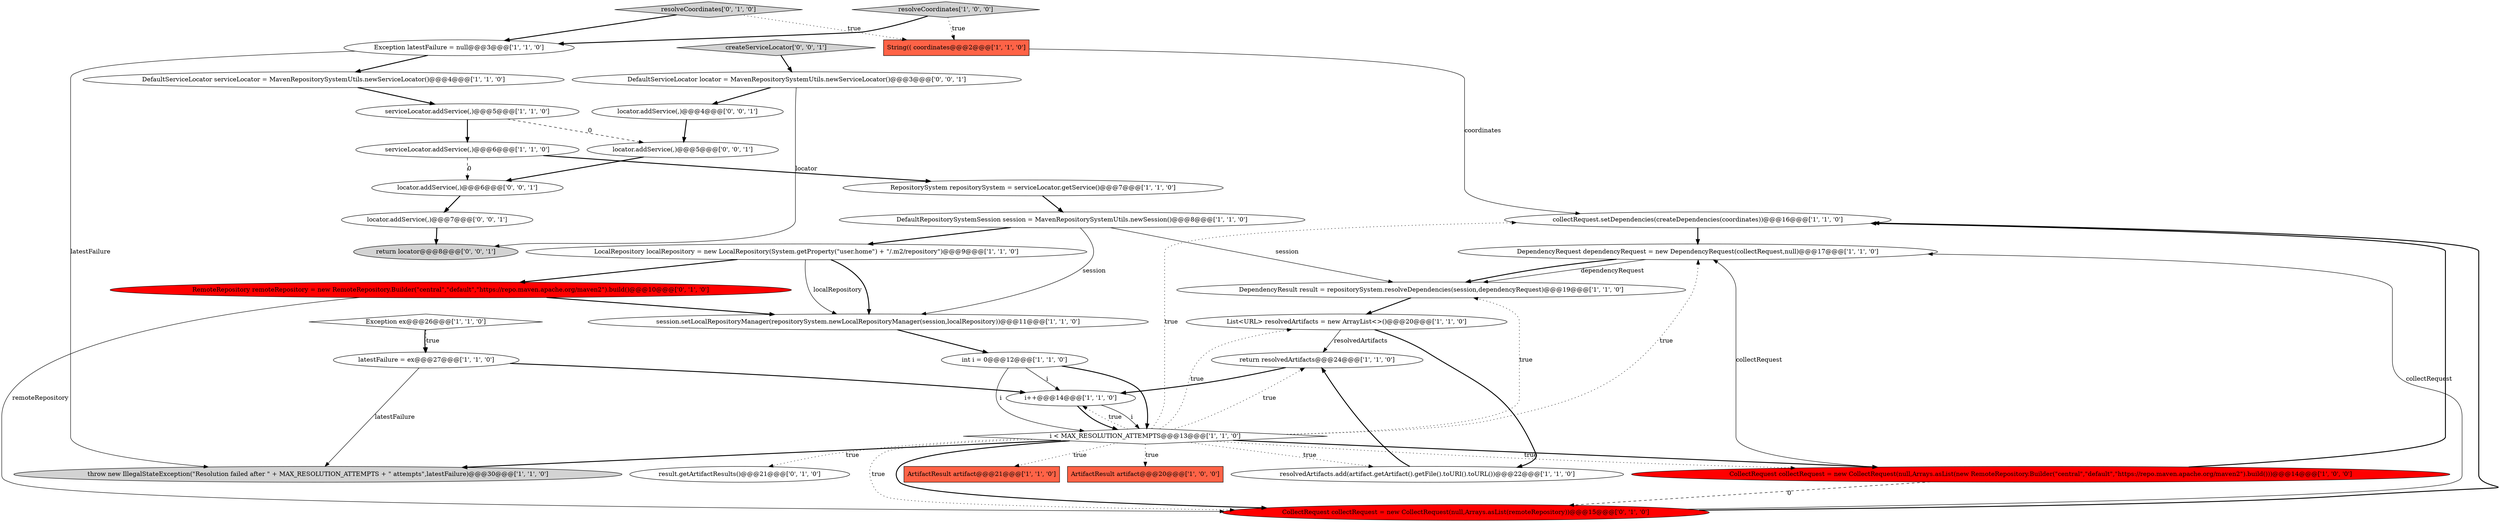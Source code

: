 digraph {
1 [style = filled, label = "collectRequest.setDependencies(createDependencies(coordinates))@@@16@@@['1', '1', '0']", fillcolor = white, shape = ellipse image = "AAA0AAABBB1BBB"];
27 [style = filled, label = "result.getArtifactResults()@@@21@@@['0', '1', '0']", fillcolor = white, shape = ellipse image = "AAA0AAABBB2BBB"];
34 [style = filled, label = "locator.addService(,)@@@4@@@['0', '0', '1']", fillcolor = white, shape = ellipse image = "AAA0AAABBB3BBB"];
22 [style = filled, label = "Exception latestFailure = null@@@3@@@['1', '1', '0']", fillcolor = white, shape = ellipse image = "AAA0AAABBB1BBB"];
12 [style = filled, label = "Exception ex@@@26@@@['1', '1', '0']", fillcolor = white, shape = diamond image = "AAA0AAABBB1BBB"];
15 [style = filled, label = "throw new IllegalStateException(\"Resolution failed after \" + MAX_RESOLUTION_ATTEMPTS + \" attempts\",latestFailure)@@@30@@@['1', '1', '0']", fillcolor = lightgray, shape = ellipse image = "AAA0AAABBB1BBB"];
28 [style = filled, label = "CollectRequest collectRequest = new CollectRequest(null,Arrays.asList(remoteRepository))@@@15@@@['0', '1', '0']", fillcolor = red, shape = ellipse image = "AAA1AAABBB2BBB"];
6 [style = filled, label = "session.setLocalRepositoryManager(repositorySystem.newLocalRepositoryManager(session,localRepository))@@@11@@@['1', '1', '0']", fillcolor = white, shape = ellipse image = "AAA0AAABBB1BBB"];
26 [style = filled, label = "resolveCoordinates['0', '1', '0']", fillcolor = lightgray, shape = diamond image = "AAA0AAABBB2BBB"];
24 [style = filled, label = "ArtifactResult artifact@@@21@@@['1', '1', '0']", fillcolor = tomato, shape = box image = "AAA0AAABBB1BBB"];
35 [style = filled, label = "return locator@@@8@@@['0', '0', '1']", fillcolor = lightgray, shape = ellipse image = "AAA0AAABBB3BBB"];
0 [style = filled, label = "CollectRequest collectRequest = new CollectRequest(null,Arrays.asList(new RemoteRepository.Builder(\"central\",\"default\",\"https://repo.maven.apache.org/maven2\").build()))@@@14@@@['1', '0', '0']", fillcolor = red, shape = ellipse image = "AAA1AAABBB1BBB"];
4 [style = filled, label = "return resolvedArtifacts@@@24@@@['1', '1', '0']", fillcolor = white, shape = ellipse image = "AAA0AAABBB1BBB"];
20 [style = filled, label = "DefaultServiceLocator serviceLocator = MavenRepositorySystemUtils.newServiceLocator()@@@4@@@['1', '1', '0']", fillcolor = white, shape = ellipse image = "AAA0AAABBB1BBB"];
16 [style = filled, label = "latestFailure = ex@@@27@@@['1', '1', '0']", fillcolor = white, shape = ellipse image = "AAA0AAABBB1BBB"];
10 [style = filled, label = "DependencyRequest dependencyRequest = new DependencyRequest(collectRequest,null)@@@17@@@['1', '1', '0']", fillcolor = white, shape = ellipse image = "AAA0AAABBB1BBB"];
23 [style = filled, label = "i++@@@14@@@['1', '1', '0']", fillcolor = white, shape = ellipse image = "AAA0AAABBB1BBB"];
30 [style = filled, label = "createServiceLocator['0', '0', '1']", fillcolor = lightgray, shape = diamond image = "AAA0AAABBB3BBB"];
14 [style = filled, label = "resolveCoordinates['1', '0', '0']", fillcolor = lightgray, shape = diamond image = "AAA0AAABBB1BBB"];
2 [style = filled, label = "RepositorySystem repositorySystem = serviceLocator.getService()@@@7@@@['1', '1', '0']", fillcolor = white, shape = ellipse image = "AAA0AAABBB1BBB"];
19 [style = filled, label = "i < MAX_RESOLUTION_ATTEMPTS@@@13@@@['1', '1', '0']", fillcolor = white, shape = diamond image = "AAA0AAABBB1BBB"];
33 [style = filled, label = "locator.addService(,)@@@7@@@['0', '0', '1']", fillcolor = white, shape = ellipse image = "AAA0AAABBB3BBB"];
8 [style = filled, label = "ArtifactResult artifact@@@20@@@['1', '0', '0']", fillcolor = tomato, shape = box image = "AAA0AAABBB1BBB"];
13 [style = filled, label = "serviceLocator.addService(,)@@@5@@@['1', '1', '0']", fillcolor = white, shape = ellipse image = "AAA0AAABBB1BBB"];
7 [style = filled, label = "String(( coordinates@@@2@@@['1', '1', '0']", fillcolor = tomato, shape = box image = "AAA0AAABBB1BBB"];
3 [style = filled, label = "List<URL> resolvedArtifacts = new ArrayList<>()@@@20@@@['1', '1', '0']", fillcolor = white, shape = ellipse image = "AAA0AAABBB1BBB"];
11 [style = filled, label = "DefaultRepositorySystemSession session = MavenRepositorySystemUtils.newSession()@@@8@@@['1', '1', '0']", fillcolor = white, shape = ellipse image = "AAA0AAABBB1BBB"];
18 [style = filled, label = "LocalRepository localRepository = new LocalRepository(System.getProperty(\"user.home\") + \"/.m2/repository\")@@@9@@@['1', '1', '0']", fillcolor = white, shape = ellipse image = "AAA0AAABBB1BBB"];
31 [style = filled, label = "DefaultServiceLocator locator = MavenRepositorySystemUtils.newServiceLocator()@@@3@@@['0', '0', '1']", fillcolor = white, shape = ellipse image = "AAA0AAABBB3BBB"];
9 [style = filled, label = "serviceLocator.addService(,)@@@6@@@['1', '1', '0']", fillcolor = white, shape = ellipse image = "AAA0AAABBB1BBB"];
21 [style = filled, label = "int i = 0@@@12@@@['1', '1', '0']", fillcolor = white, shape = ellipse image = "AAA0AAABBB1BBB"];
25 [style = filled, label = "RemoteRepository remoteRepository = new RemoteRepository.Builder(\"central\",\"default\",\"https://repo.maven.apache.org/maven2\").build()@@@10@@@['0', '1', '0']", fillcolor = red, shape = ellipse image = "AAA1AAABBB2BBB"];
32 [style = filled, label = "locator.addService(,)@@@5@@@['0', '0', '1']", fillcolor = white, shape = ellipse image = "AAA0AAABBB3BBB"];
29 [style = filled, label = "locator.addService(,)@@@6@@@['0', '0', '1']", fillcolor = white, shape = ellipse image = "AAA0AAABBB3BBB"];
17 [style = filled, label = "resolvedArtifacts.add(artifact.getArtifact().getFile().toURI().toURL())@@@22@@@['1', '1', '0']", fillcolor = white, shape = ellipse image = "AAA0AAABBB1BBB"];
5 [style = filled, label = "DependencyResult result = repositorySystem.resolveDependencies(session,dependencyRequest)@@@19@@@['1', '1', '0']", fillcolor = white, shape = ellipse image = "AAA0AAABBB1BBB"];
19->10 [style = dotted, label="true"];
5->3 [style = bold, label=""];
18->6 [style = solid, label="localRepository"];
19->1 [style = dotted, label="true"];
11->5 [style = solid, label="session"];
33->35 [style = bold, label=""];
20->13 [style = bold, label=""];
10->5 [style = solid, label="dependencyRequest"];
21->19 [style = bold, label=""];
16->15 [style = solid, label="latestFailure"];
9->2 [style = bold, label=""];
19->17 [style = dotted, label="true"];
21->19 [style = solid, label="i"];
6->21 [style = bold, label=""];
3->4 [style = solid, label="resolvedArtifacts"];
22->15 [style = solid, label="latestFailure"];
14->22 [style = bold, label=""];
19->23 [style = dotted, label="true"];
19->27 [style = dotted, label="true"];
12->16 [style = bold, label=""];
7->1 [style = solid, label="coordinates"];
16->23 [style = bold, label=""];
23->19 [style = solid, label="i"];
28->1 [style = bold, label=""];
19->24 [style = dotted, label="true"];
4->23 [style = bold, label=""];
25->6 [style = bold, label=""];
0->28 [style = dashed, label="0"];
19->8 [style = dotted, label="true"];
11->18 [style = bold, label=""];
26->22 [style = bold, label=""];
19->0 [style = bold, label=""];
31->34 [style = bold, label=""];
13->32 [style = dashed, label="0"];
32->29 [style = bold, label=""];
19->28 [style = dotted, label="true"];
29->33 [style = bold, label=""];
10->5 [style = bold, label=""];
9->29 [style = dashed, label="0"];
22->20 [style = bold, label=""];
12->16 [style = dotted, label="true"];
18->6 [style = bold, label=""];
19->4 [style = dotted, label="true"];
30->31 [style = bold, label=""];
19->0 [style = dotted, label="true"];
0->1 [style = bold, label=""];
19->3 [style = dotted, label="true"];
23->19 [style = bold, label=""];
14->7 [style = dotted, label="true"];
18->25 [style = bold, label=""];
19->5 [style = dotted, label="true"];
3->17 [style = bold, label=""];
34->32 [style = bold, label=""];
13->9 [style = bold, label=""];
31->35 [style = solid, label="locator"];
19->28 [style = bold, label=""];
19->15 [style = bold, label=""];
28->10 [style = solid, label="collectRequest"];
1->10 [style = bold, label=""];
21->23 [style = solid, label="i"];
0->10 [style = solid, label="collectRequest"];
2->11 [style = bold, label=""];
17->4 [style = bold, label=""];
25->28 [style = solid, label="remoteRepository"];
11->6 [style = solid, label="session"];
26->7 [style = dotted, label="true"];
}
